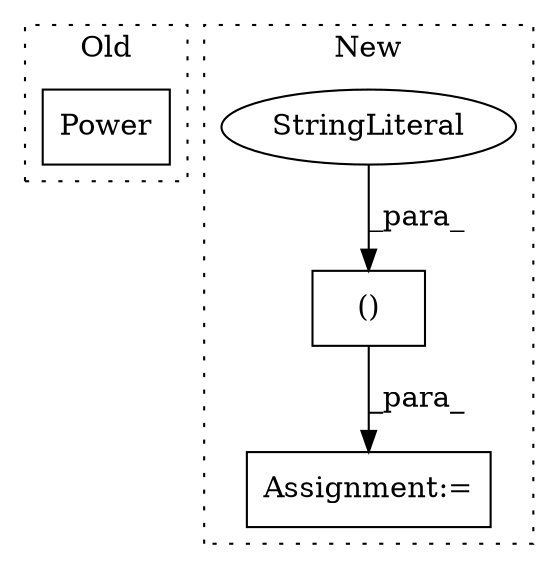 digraph G {
subgraph cluster0 {
1 [label="Power" a="32" s="3638,3652" l="6,1" shape="box"];
label = "Old";
style="dotted";
}
subgraph cluster1 {
2 [label="()" a="106" s="3688" l="28" shape="box"];
3 [label="StringLiteral" a="45" s="3688" l="7" shape="ellipse"];
4 [label="Assignment:=" a="7" s="3655" l="1" shape="box"];
label = "New";
style="dotted";
}
2 -> 4 [label="_para_"];
3 -> 2 [label="_para_"];
}